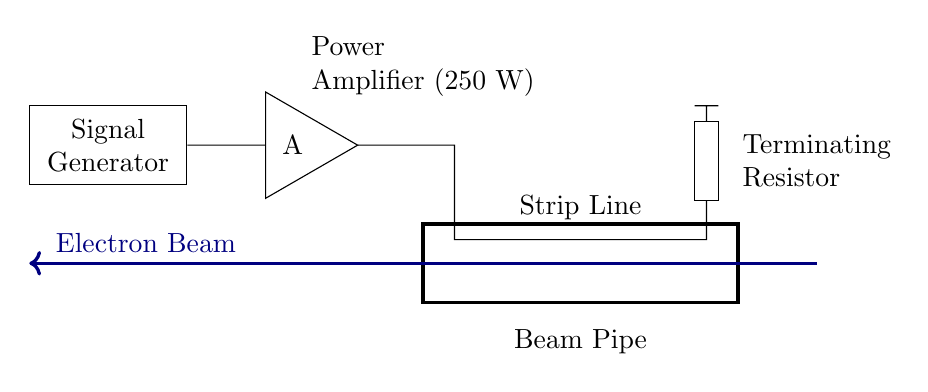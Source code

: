 ﻿\begin{tikzpicture}[amp/.style = {regular polygon, regular polygon sides=3,
              draw, fill=white, text width=1em,
              inner sep=1mm, outer sep=0mm,
              shape border rotate=-90}
                        ]
\usetikzlibrary{shapes}

\draw[very thick] (0,0) rectangle (4,1);

\node (amp) [amp,right] at(-2,2){A};
\node[minimum height=1cm,minimum width=2cm,align=center,draw] (sg) at (-4,2) {Signal\\Generator};

\draw (sg) -- (amp) -- (0.4,2) -- +(0,-1.2) -- (3.6,0.8) -- (3.6,1.8) node [minimum width=0.3cm,minimum height=1cm,draw,fill=white,inner sep=0] (R) {} -- (3.6,2.5) -- +(0.15,0) -- +(-0.15,0);

\draw[<-,blue!50!black, very thick] (-5,0.5) node[xshift=0.2cm,anchor=south west]{Electron Beam}  -- (5,0.5) ;

\node[align=left] at(0,3) {Power\\Amplifier (250 W)};
\node[align=left] at(5,1.8) {Terminating\\Resistor};
\node[align=left] at(2,-0.5) {Beam Pipe};
\node[align=left] at(2,1.2) {Strip Line};

\end{tikzpicture}